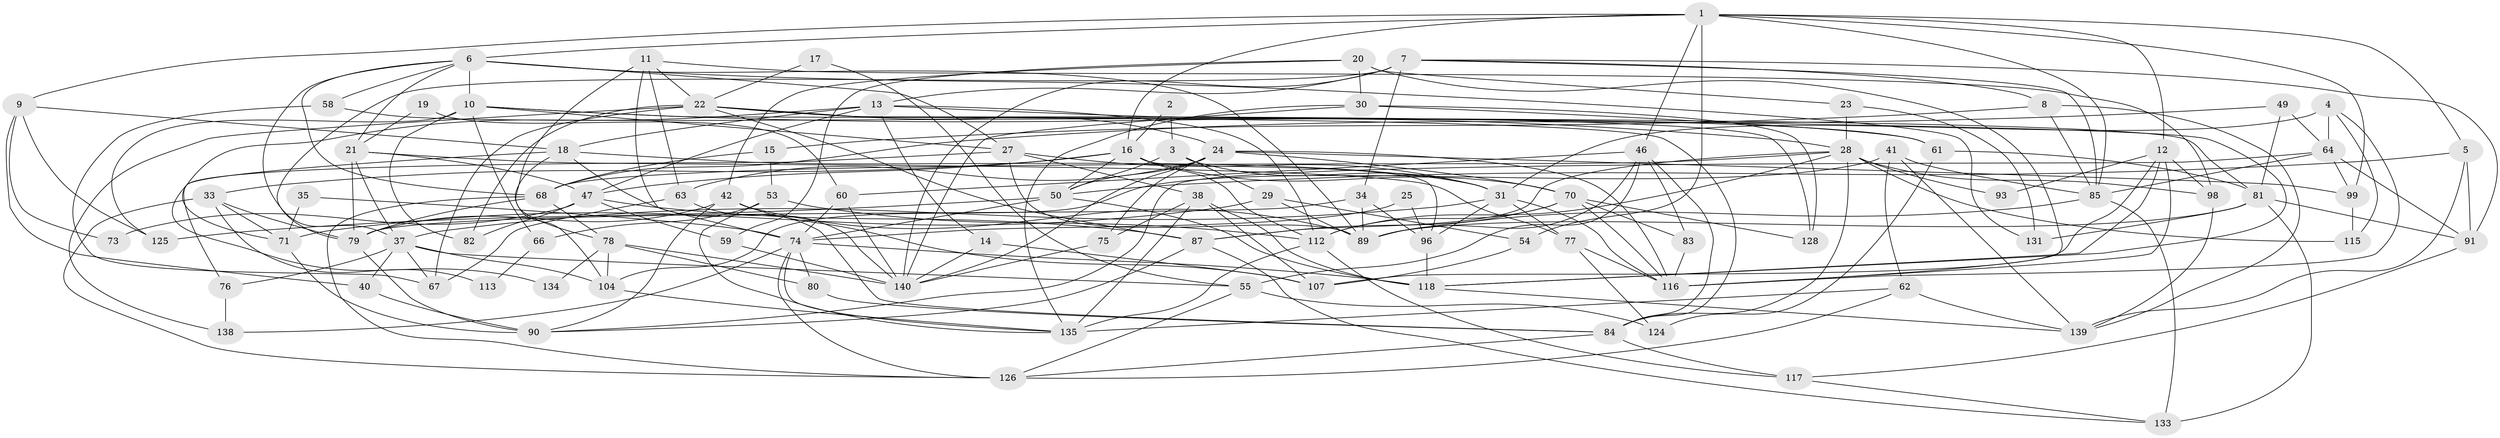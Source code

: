 // Generated by graph-tools (version 1.1) at 2025/52/02/27/25 19:52:08]
// undirected, 97 vertices, 241 edges
graph export_dot {
graph [start="1"]
  node [color=gray90,style=filled];
  1 [super="+44"];
  2;
  3;
  4 [super="+127"];
  5 [super="+108"];
  6 [super="+39"];
  7 [super="+36"];
  8 [super="+26"];
  9 [super="+45"];
  10 [super="+97"];
  11 [super="+105"];
  12 [super="+43"];
  13;
  14 [super="+69"];
  15 [super="+111"];
  16 [super="+32"];
  17;
  18 [super="+103"];
  19;
  20 [super="+52"];
  21 [super="+56"];
  22 [super="+142"];
  23 [super="+88"];
  24 [super="+51"];
  25;
  27;
  28 [super="+86"];
  29 [super="+95"];
  30 [super="+65"];
  31 [super="+136"];
  33 [super="+72"];
  34;
  35;
  37 [super="+109"];
  38 [super="+57"];
  40;
  41;
  42;
  46 [super="+48"];
  47 [super="+114"];
  49;
  50 [super="+94"];
  53;
  54;
  55;
  58;
  59;
  60;
  61;
  62 [super="+137"];
  63;
  64 [super="+102"];
  66;
  67;
  68 [super="+132"];
  70 [super="+143"];
  71;
  73;
  74 [super="+101"];
  75;
  76;
  77 [super="+92"];
  78 [super="+130"];
  79 [super="+129"];
  80;
  81 [super="+141"];
  82;
  83;
  84 [super="+122"];
  85 [super="+100"];
  87 [super="+121"];
  89 [super="+110"];
  90 [super="+123"];
  91 [super="+106"];
  93;
  96;
  98;
  99;
  104;
  107;
  112 [super="+145"];
  113;
  115;
  116 [super="+119"];
  117;
  118 [super="+120"];
  124;
  125;
  126;
  128;
  131;
  133;
  134;
  135;
  138;
  139;
  140 [super="+144"];
  1 -- 99;
  1 -- 5;
  1 -- 54;
  1 -- 85;
  1 -- 6;
  1 -- 12;
  1 -- 9;
  1 -- 46;
  1 -- 16;
  2 -- 16;
  2 -- 3;
  3 -- 29;
  3 -- 50;
  3 -- 31;
  4 -- 115;
  4 -- 64;
  4 -- 31;
  4 -- 116;
  5 -- 139;
  5 -- 50;
  5 -- 91;
  6 -- 58;
  6 -- 37;
  6 -- 131;
  6 -- 21;
  6 -- 89;
  6 -- 27;
  6 -- 10;
  6 -- 68;
  7 -- 13;
  7 -- 79;
  7 -- 91;
  7 -- 34;
  7 -- 85;
  7 -- 8;
  7 -- 140;
  8 -- 139;
  8 -- 15;
  8 -- 85;
  9 -- 125;
  9 -- 40;
  9 -- 73;
  9 -- 18;
  10 -- 27;
  10 -- 82;
  10 -- 66;
  10 -- 125;
  10 -- 28;
  10 -- 84;
  11 -- 74;
  11 -- 63;
  11 -- 98;
  11 -- 78;
  11 -- 22;
  12 -- 118;
  12 -- 116;
  12 -- 98;
  12 -- 107;
  12 -- 93;
  13 -- 112;
  13 -- 18;
  13 -- 71;
  13 -- 47;
  13 -- 118;
  13 -- 14;
  14 -- 140;
  14 -- 107;
  15 -- 53;
  15 -- 68;
  16 -- 33;
  16 -- 96;
  16 -- 47;
  16 -- 112;
  16 -- 50;
  16 -- 70;
  17 -- 55;
  17 -- 22;
  18 -- 84;
  18 -- 134;
  18 -- 104;
  18 -- 31;
  19 -- 60;
  19 -- 21;
  20 -- 59;
  20 -- 42;
  20 -- 23;
  20 -- 116;
  20 -- 30;
  21 -- 79;
  21 -- 77;
  21 -- 47;
  21 -- 37;
  22 -- 67;
  22 -- 82;
  22 -- 138;
  22 -- 128;
  22 -- 24;
  22 -- 87;
  22 -- 81;
  23 -- 131;
  23 -- 28;
  24 -- 63;
  24 -- 99;
  24 -- 50;
  24 -- 116;
  24 -- 70;
  24 -- 75;
  24 -- 140;
  25 -- 96;
  25 -- 74;
  27 -- 76;
  27 -- 89;
  27 -- 31;
  27 -- 38;
  28 -- 87;
  28 -- 68;
  28 -- 93;
  28 -- 115;
  28 -- 112;
  28 -- 98;
  28 -- 84;
  29 -- 54;
  29 -- 71;
  29 -- 89;
  30 -- 128;
  30 -- 61;
  30 -- 140;
  30 -- 135;
  31 -- 77;
  31 -- 116;
  31 -- 96;
  31 -- 37;
  33 -- 79;
  33 -- 126;
  33 -- 113;
  33 -- 71;
  34 -- 79;
  34 -- 89;
  34 -- 96;
  35 -- 74;
  35 -- 71;
  37 -- 55;
  37 -- 40;
  37 -- 76;
  37 -- 104;
  37 -- 67;
  38 -- 75;
  38 -- 107;
  38 -- 135;
  38 -- 118;
  40 -- 90;
  41 -- 139;
  41 -- 104;
  41 -- 85;
  41 -- 62;
  42 -- 89;
  42 -- 107;
  42 -- 79;
  42 -- 90;
  46 -- 60;
  46 -- 89;
  46 -- 83;
  46 -- 84;
  46 -- 55;
  47 -- 59;
  47 -- 73;
  47 -- 82;
  47 -- 87;
  49 -- 81;
  49 -- 68;
  49 -- 64;
  50 -- 125;
  50 -- 74;
  50 -- 118;
  53 -- 135;
  53 -- 66;
  53 -- 112;
  54 -- 107;
  55 -- 126;
  55 -- 124;
  58 -- 67;
  58 -- 61;
  59 -- 140;
  60 -- 74;
  60 -- 140;
  61 -- 81;
  61 -- 124;
  62 -- 135;
  62 -- 126;
  62 -- 139;
  63 -- 140;
  63 -- 67;
  64 -- 99;
  64 -- 90;
  64 -- 91;
  64 -- 85;
  66 -- 113;
  68 -- 126;
  68 -- 79;
  68 -- 78;
  70 -- 83;
  70 -- 128;
  70 -- 112;
  70 -- 116;
  70 -- 87;
  71 -- 90;
  74 -- 118;
  74 -- 126;
  74 -- 80;
  74 -- 138;
  74 -- 135;
  75 -- 140;
  76 -- 138;
  77 -- 124;
  77 -- 116;
  78 -- 104;
  78 -- 140;
  78 -- 134;
  78 -- 80;
  79 -- 90;
  80 -- 84;
  81 -- 89;
  81 -- 91;
  81 -- 131;
  81 -- 133;
  83 -- 116;
  84 -- 117;
  84 -- 126;
  85 -- 89;
  85 -- 133;
  87 -- 133;
  87 -- 90;
  91 -- 117;
  96 -- 118;
  98 -- 139;
  99 -- 115;
  104 -- 135;
  112 -- 135;
  112 -- 117;
  117 -- 133;
  118 -- 139;
}
